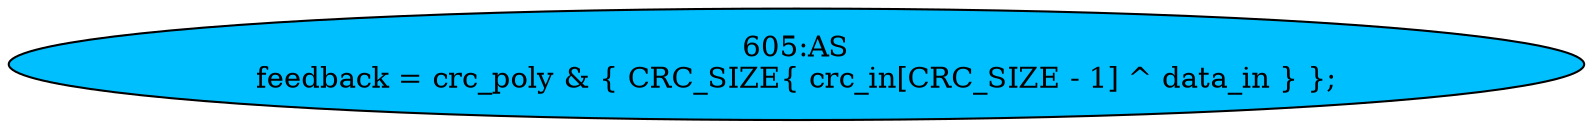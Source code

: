 strict digraph "" {
	node [label="\N"];
	"605:AS"	 [ast="<pyverilog.vparser.ast.Assign object at 0x7f01261e3c10>",
		def_var="['feedback']",
		fillcolor=deepskyblue,
		label="605:AS
feedback = crc_poly & { CRC_SIZE{ crc_in[CRC_SIZE - 1] ^ data_in } };",
		statements="[]",
		style=filled,
		typ=Assign,
		use_var="['crc_poly', 'crc_in', 'data_in']"];
}
